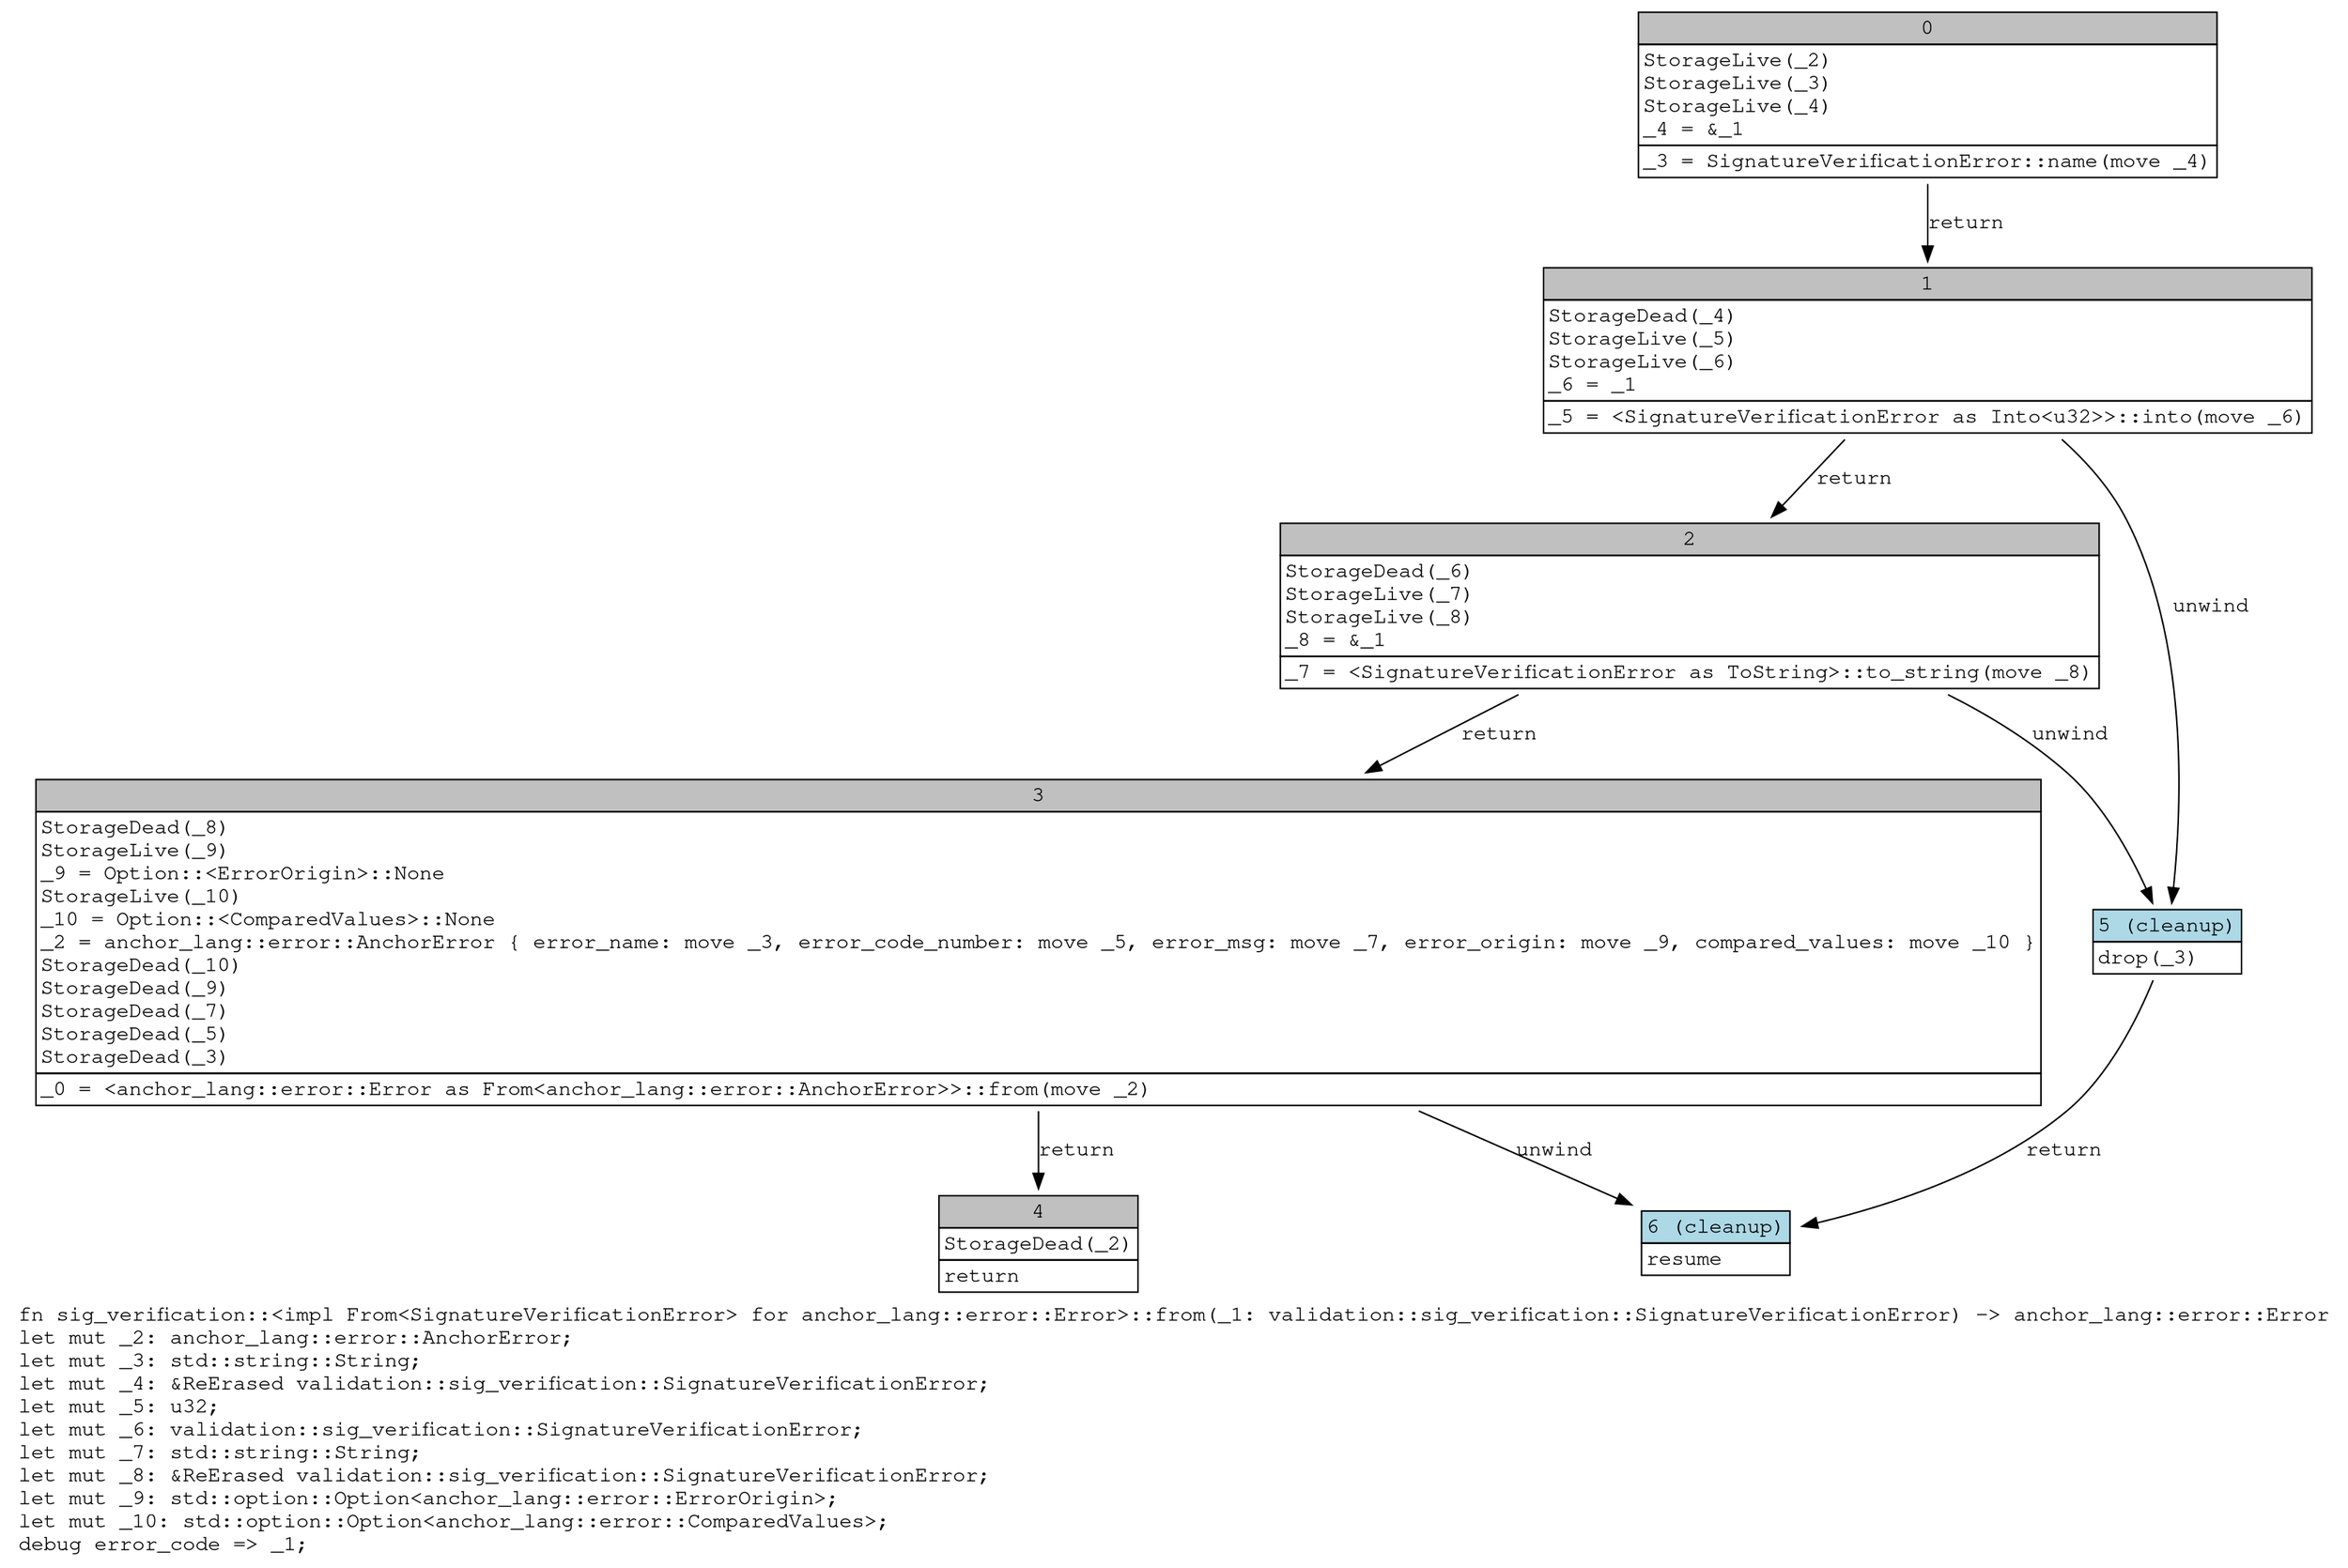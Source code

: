 digraph Mir_0_19040 {
    graph [fontname="Courier, monospace"];
    node [fontname="Courier, monospace"];
    edge [fontname="Courier, monospace"];
    label=<fn sig_verification::&lt;impl From&lt;SignatureVerificationError&gt; for anchor_lang::error::Error&gt;::from(_1: validation::sig_verification::SignatureVerificationError) -&gt; anchor_lang::error::Error<br align="left"/>let mut _2: anchor_lang::error::AnchorError;<br align="left"/>let mut _3: std::string::String;<br align="left"/>let mut _4: &amp;ReErased validation::sig_verification::SignatureVerificationError;<br align="left"/>let mut _5: u32;<br align="left"/>let mut _6: validation::sig_verification::SignatureVerificationError;<br align="left"/>let mut _7: std::string::String;<br align="left"/>let mut _8: &amp;ReErased validation::sig_verification::SignatureVerificationError;<br align="left"/>let mut _9: std::option::Option&lt;anchor_lang::error::ErrorOrigin&gt;;<br align="left"/>let mut _10: std::option::Option&lt;anchor_lang::error::ComparedValues&gt;;<br align="left"/>debug error_code =&gt; _1;<br align="left"/>>;
    bb0__0_19040 [shape="none", label=<<table border="0" cellborder="1" cellspacing="0"><tr><td bgcolor="gray" align="center" colspan="1">0</td></tr><tr><td align="left" balign="left">StorageLive(_2)<br/>StorageLive(_3)<br/>StorageLive(_4)<br/>_4 = &amp;_1<br/></td></tr><tr><td align="left">_3 = SignatureVerificationError::name(move _4)</td></tr></table>>];
    bb1__0_19040 [shape="none", label=<<table border="0" cellborder="1" cellspacing="0"><tr><td bgcolor="gray" align="center" colspan="1">1</td></tr><tr><td align="left" balign="left">StorageDead(_4)<br/>StorageLive(_5)<br/>StorageLive(_6)<br/>_6 = _1<br/></td></tr><tr><td align="left">_5 = &lt;SignatureVerificationError as Into&lt;u32&gt;&gt;::into(move _6)</td></tr></table>>];
    bb2__0_19040 [shape="none", label=<<table border="0" cellborder="1" cellspacing="0"><tr><td bgcolor="gray" align="center" colspan="1">2</td></tr><tr><td align="left" balign="left">StorageDead(_6)<br/>StorageLive(_7)<br/>StorageLive(_8)<br/>_8 = &amp;_1<br/></td></tr><tr><td align="left">_7 = &lt;SignatureVerificationError as ToString&gt;::to_string(move _8)</td></tr></table>>];
    bb3__0_19040 [shape="none", label=<<table border="0" cellborder="1" cellspacing="0"><tr><td bgcolor="gray" align="center" colspan="1">3</td></tr><tr><td align="left" balign="left">StorageDead(_8)<br/>StorageLive(_9)<br/>_9 = Option::&lt;ErrorOrigin&gt;::None<br/>StorageLive(_10)<br/>_10 = Option::&lt;ComparedValues&gt;::None<br/>_2 = anchor_lang::error::AnchorError { error_name: move _3, error_code_number: move _5, error_msg: move _7, error_origin: move _9, compared_values: move _10 }<br/>StorageDead(_10)<br/>StorageDead(_9)<br/>StorageDead(_7)<br/>StorageDead(_5)<br/>StorageDead(_3)<br/></td></tr><tr><td align="left">_0 = &lt;anchor_lang::error::Error as From&lt;anchor_lang::error::AnchorError&gt;&gt;::from(move _2)</td></tr></table>>];
    bb4__0_19040 [shape="none", label=<<table border="0" cellborder="1" cellspacing="0"><tr><td bgcolor="gray" align="center" colspan="1">4</td></tr><tr><td align="left" balign="left">StorageDead(_2)<br/></td></tr><tr><td align="left">return</td></tr></table>>];
    bb5__0_19040 [shape="none", label=<<table border="0" cellborder="1" cellspacing="0"><tr><td bgcolor="lightblue" align="center" colspan="1">5 (cleanup)</td></tr><tr><td align="left">drop(_3)</td></tr></table>>];
    bb6__0_19040 [shape="none", label=<<table border="0" cellborder="1" cellspacing="0"><tr><td bgcolor="lightblue" align="center" colspan="1">6 (cleanup)</td></tr><tr><td align="left">resume</td></tr></table>>];
    bb0__0_19040 -> bb1__0_19040 [label="return"];
    bb1__0_19040 -> bb2__0_19040 [label="return"];
    bb1__0_19040 -> bb5__0_19040 [label="unwind"];
    bb2__0_19040 -> bb3__0_19040 [label="return"];
    bb2__0_19040 -> bb5__0_19040 [label="unwind"];
    bb3__0_19040 -> bb4__0_19040 [label="return"];
    bb3__0_19040 -> bb6__0_19040 [label="unwind"];
    bb5__0_19040 -> bb6__0_19040 [label="return"];
}
